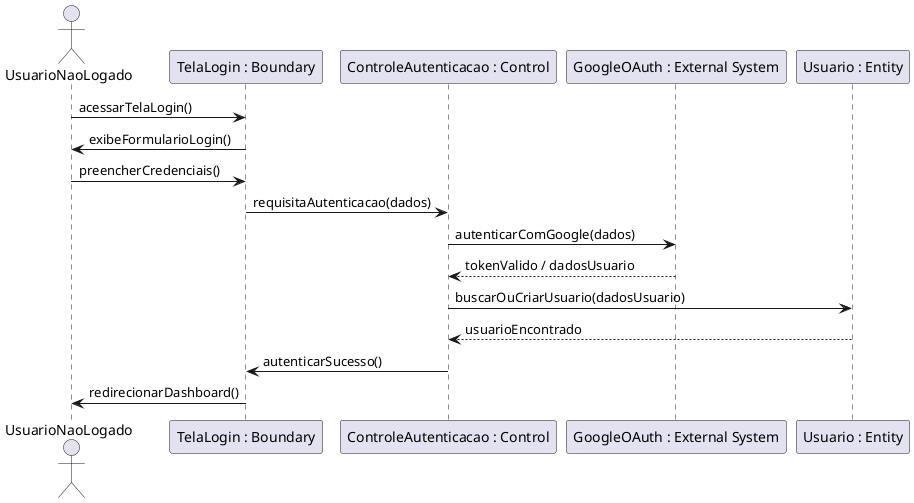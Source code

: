 @startuml
' UC001 - Login
actor UsuarioNaoLogado
participant "TelaLogin : Boundary" as Tela
participant "ControleAutenticacao : Control" as Controle
participant "GoogleOAuth : External System" as OAuth
participant "Usuario : Entity" as Usuario

UsuarioNaoLogado -> Tela : acessarTelaLogin()
Tela -> UsuarioNaoLogado : exibeFormularioLogin()
UsuarioNaoLogado -> Tela : preencherCredenciais()
Tela -> Controle : requisitaAutenticacao(dados)
Controle -> OAuth : autenticarComGoogle(dados)
OAuth --> Controle : tokenValido / dadosUsuario
Controle -> Usuario : buscarOuCriarUsuario(dadosUsuario)
Usuario --> Controle : usuarioEncontrado
Controle -> Tela : autenticarSucesso()
Tela -> UsuarioNaoLogado : redirecionarDashboard()
@enduml

@startuml
' UC002 - Recuperar Senha
actor UsuarioNaoLogado
participant "TelaRecuperarSenha : Boundary" as Tela
participant "ControleAutenticacao : Control" as Controle
participant "GoogleOAuth : External System" as OAuth

UsuarioNaoLogado -> Tela : acessarRecuperarSenha()
Tela -> UsuarioNaoLogado : exibeOpcaoRecuperar()
UsuarioNaoLogado -> Tela : solicitarRecuperacao()
Tela -> Controle : requisitaRecuperacao(email)
Controle -> OAuth : redirecionaParaGoogleRecuperacao(email)
OAuth --> Controle : confirmacaoEmailEnviado()
Controle -> Tela : informaSucesso()
Tela -> UsuarioNaoLogado : mostraMensagemConfirmacao()
@enduml

@startuml
' UC003 - Logout
actor UsuarioLogado
participant "TelaPrincipal : Boundary" as Tela
participant "ControleAutenticacao : Control" as Controle

UsuarioLogado -> Tela : clicarLogout()
Tela -> Controle : requisitaLogout()
Controle -> Controle : invalidarSessao()
Controle -> Tela : logoutSucesso()
Tela -> UsuarioLogado : redirecionaTelaLogin()
@enduml

@startuml
' UC004 - Cadastrar Perfil
actor UsuarioLogado
participant "TelaCadastroPerfil : Boundary" as Tela
participant "ControleCadastroPerfil : Control" as Controle
participant "Usuario : Entity" as Usuario

UsuarioLogado -> Tela : acessarCadastroPerfil()
Tela -> UsuarioLogado : exibeFormulario()
UsuarioLogado -> Tela : preencherDadosPerfil()
Tela -> Controle : enviarCadastro(dados)
Controle -> Usuario : salvarPerfil(dados)
Usuario --> Controle : perfilCriado()
Controle -> Tela : cadastroSucesso()
Tela -> UsuarioLogado : mostraConfirmacao()
@enduml

@startuml
' UC005 - Aprovar Cadastro
actor Admin
participant "TelaAprovacaoCadastro : Boundary" as Tela
participant "ControleAprovacaoCadastro : Control" as Controle
participant "Usuario : Entity" as Usuario

Admin -> Tela : acessarPendentes()
Tela -> Controle : listarPendentes()
Controle -> Usuario : buscarPendentes()
Usuario --> Controle : listaUsuarios()
Controle -> Tela : exibeLista()
Admin -> Tela : aprovarOuRecusar()
Tela -> Controle : processarDecisao(usuarioId, decisao)
Controle -> Usuario : atualizarStatus(usuarioId, decisao)
Usuario --> Controle : statusAtualizado()
Controle -> Tela : resultado()
Tela -> Admin : mostraConfirmacao()
@enduml

@startuml
' UC006 - Cadastrar Estágio
actor Aluno
participant "TelaCadastroEstagio : Boundary" as Tela
participant "ControleEstagio : Control" as Controle
participant "Estagio : Entity" as Estagio

Aluno -> Tela : acessarFormularioEstagio()
Tela -> Aluno : exibeFormulario()
Aluno -> Tela : preencherDadosEstagio()
Tela -> Controle : submeterEstagio(dados)
Controle -> Estagio : criarEstagio(dados)
Estagio --> Controle : estagioCriado()
Controle -> Tela : exibeConfirmacao()
Tela -> Aluno : mostraMensagemSucesso()
@enduml

@startuml
' UC007 - Solicitar Orientador
actor Aluno
participant "TelaSolicitarOrientador : Boundary" as Tela
participant "ControleEstagio : Control" as Controle
participant "Estagio : Entity" as Estagio

Aluno -> Tela : acessarSolicitacao()
Tela -> Aluno : listarOrientadoresDisponiveis()
Aluno -> Tela : selecionarOrientador()
Tela -> Controle : enviarSolicitacao(orientador)
Controle -> Estagio : registrarSolicitacaoOrientador(orientador)
Estagio --> Controle : solicitacaoRegistrada()
Controle -> Tela : confirmaSolicitacao()
Tela -> Aluno : mensagemSolicitacaoEnviada()
@enduml

@startuml
' UC008 - Enviar Documentação
actor Aluno
participant "TelaDocumentos : Boundary" as Tela
participant "ControleEstagio : Control" as Controle
participant "DocumentoEstagio : Entity" as Documento

Aluno -> Tela : acessarUpload()
Tela -> Aluno : selecionarDocumento()
Aluno -> Tela : enviarDocumento()
Tela -> Controle : processarDocumento(dados)
Controle -> Documento : armazenarDocumento(dados)
Documento --> Controle : documentoSalvo()
Controle -> Tela : confirmaUpload()
Tela -> Aluno : exibeMensagemSucesso()
@enduml

@startuml
' UC009 - Visualizar Alunos com Estágio Ativo
actor CoordenadorEstagio
participant "TelaAlunosEstagio : Boundary" as Tela
participant "ControleEstagio : Control" as Controle
participant "Estagio : Entity" as Estagio

CoordenadorEstagio -> Tela : acessarListaEstagios()
Tela -> Controle : requisitarListaAtivos()
Controle -> Estagio : buscarEstagiosAtivos()
Estagio --> Controle : retornaLista()
Controle -> Tela : exibirLista()
Tela -> CoordenadorEstagio : mostrarAlunos()
@enduml
